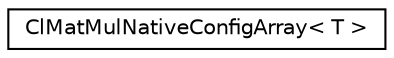 digraph "Graphical Class Hierarchy"
{
 // LATEX_PDF_SIZE
  edge [fontname="Helvetica",fontsize="10",labelfontname="Helvetica",labelfontsize="10"];
  node [fontname="Helvetica",fontsize="10",shape=record];
  rankdir="LR";
  Node0 [label="ClMatMulNativeConfigArray\< T \>",height=0.2,width=0.4,color="black", fillcolor="white", style="filled",URL="$classarm__compute_1_1cl__matmul_1_1_cl_mat_mul_native_config_array.xhtml",tooltip="Basic container for the OpenCL MatMul Native configuration functions."];
}
